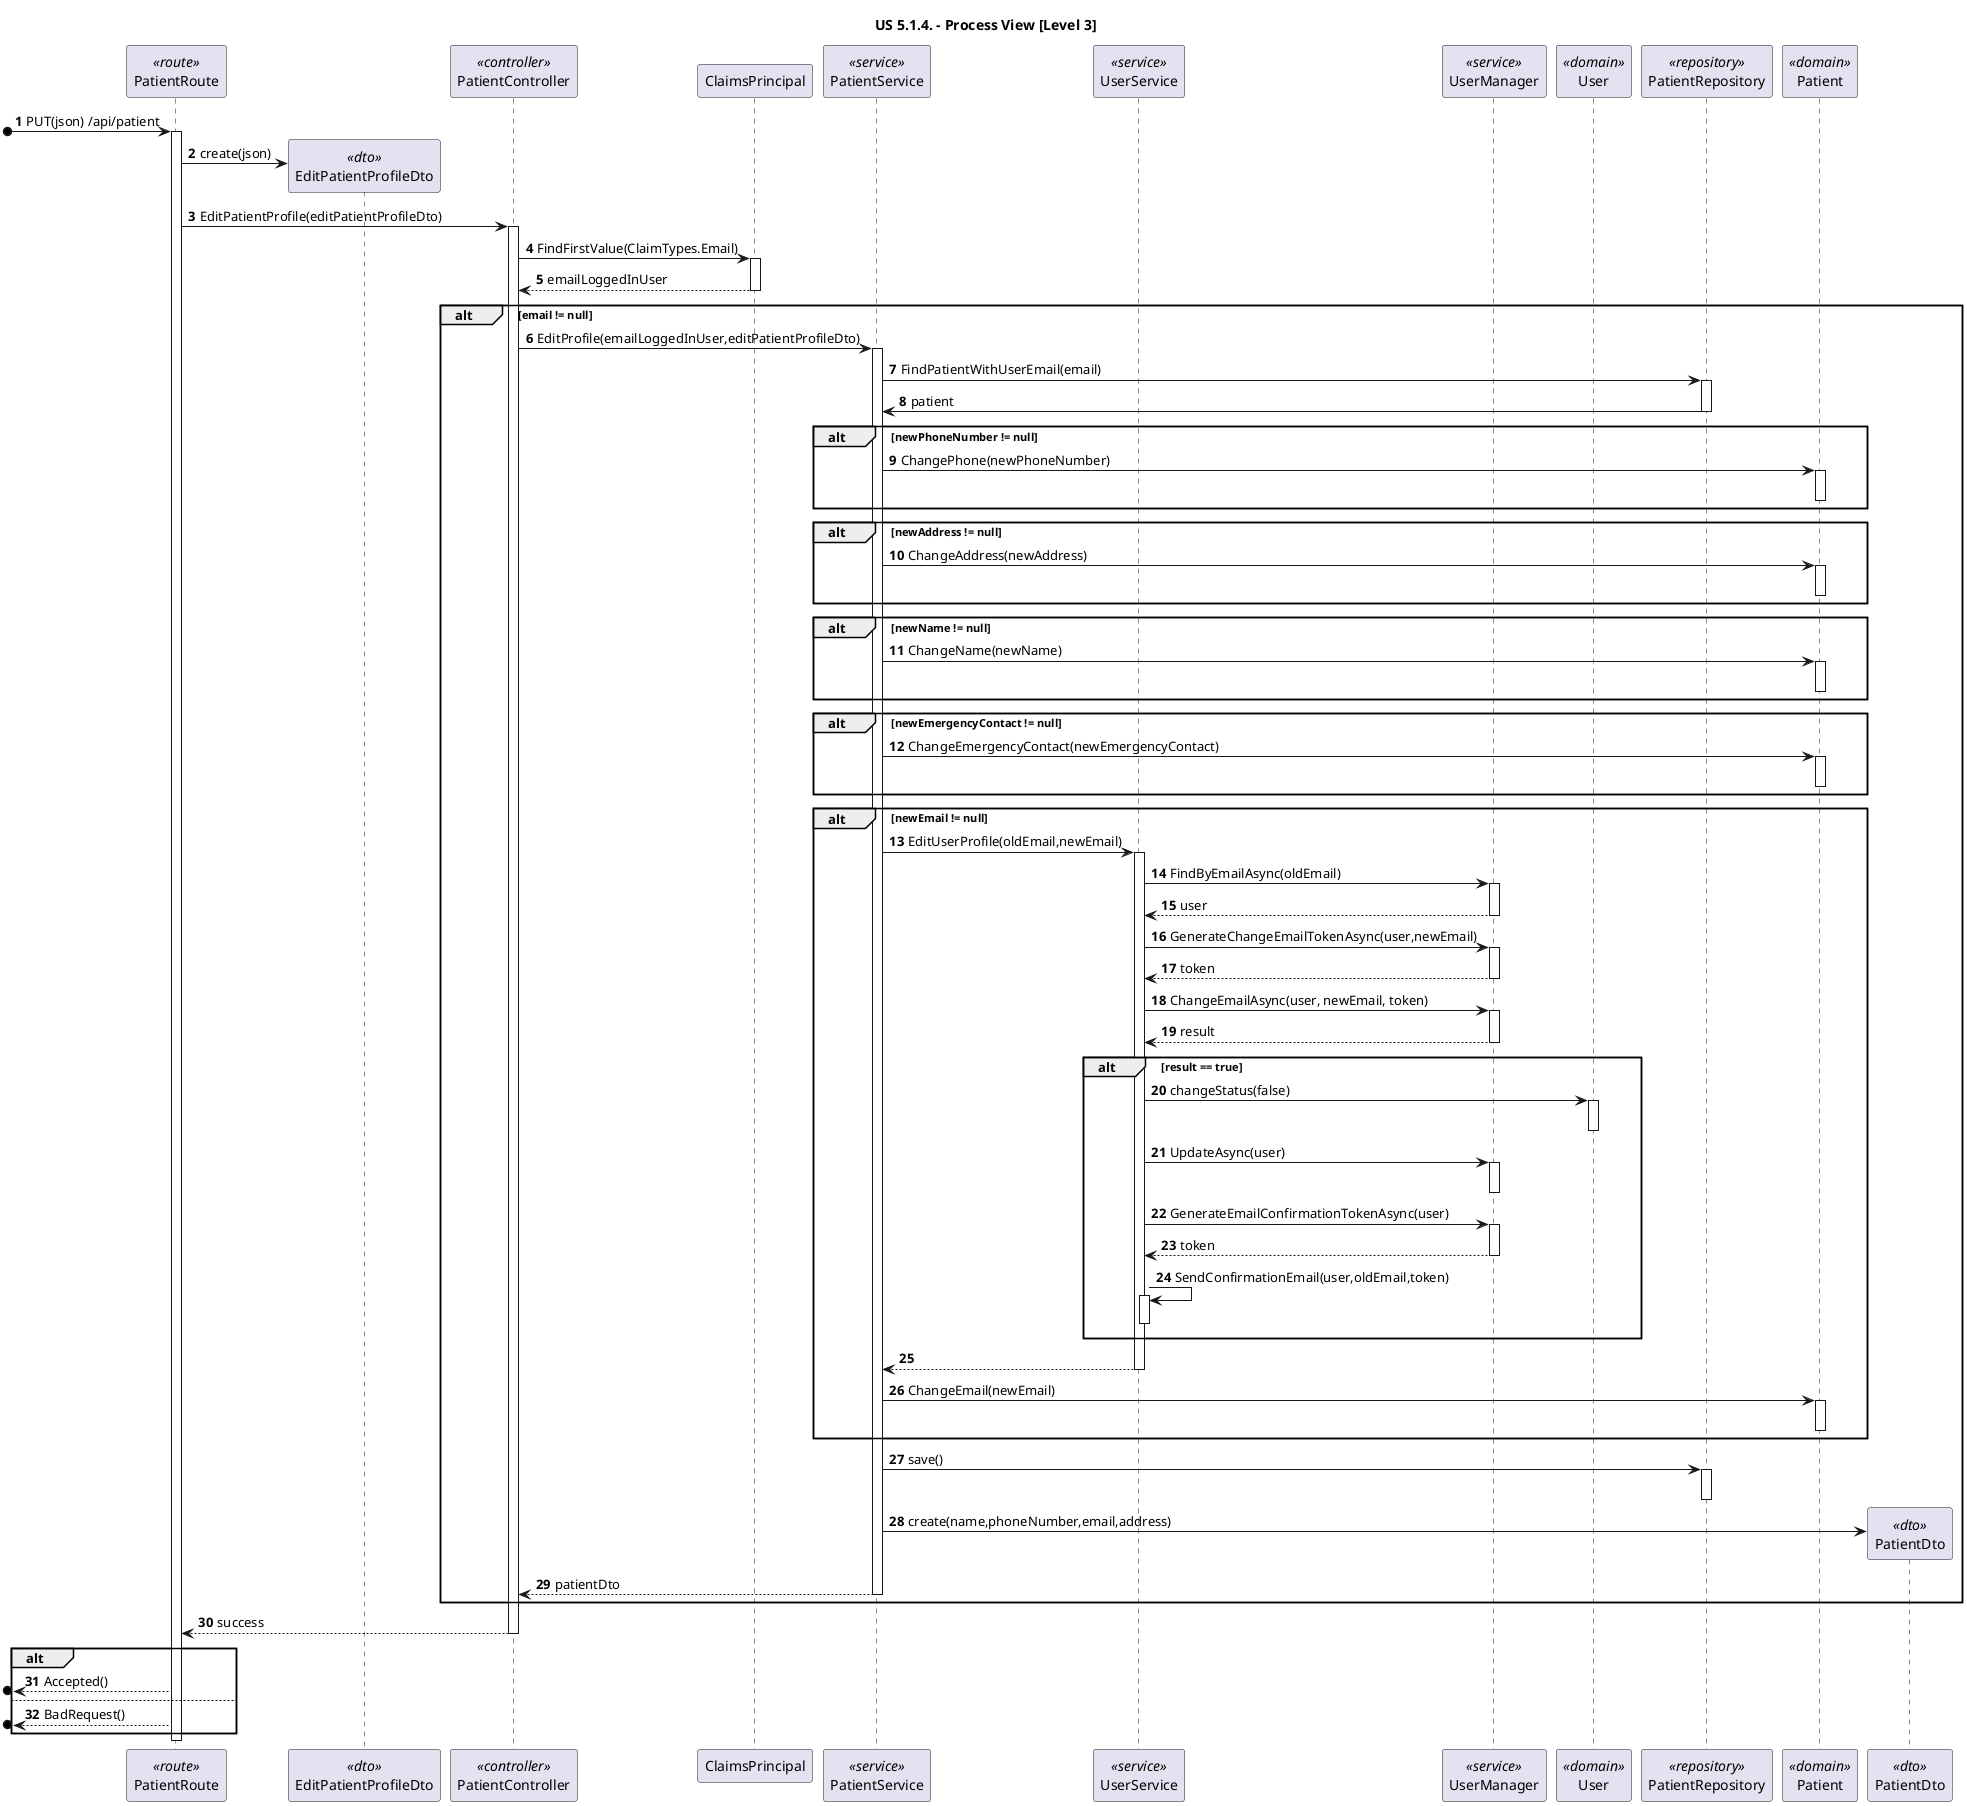 @startuml

title "US 5.1.4. - Process View [Level 3]"

autonumber
participant "PatientRoute" as ROUTE <<route>>
participant "EditPatientProfileDto" as pat_dto <<dto>>
participant "PatientController" as CTRL <<controller>>
participant "ClaimsPrincipal" as CLAIM
participant "PatientService" as SVC <<service>>
participant "UserService" as US_SVC <<service>>
participant "UserManager" as UM <<service>>
participant "User" as USER <<domain>>
participant "PatientRepository" as REPO <<repository>>
participant "Patient" as PATIENT <<domain>>
participant "PatientDto" as PATIENT_DTO <<dto>>



[o-> ROUTE: PUT(json) /api/patient
activate ROUTE

ROUTE -> pat_dto **: create(json)

ROUTE -> CTRL: EditPatientProfile(editPatientProfileDto)
activate CTRL

CTRL -> CLAIM : FindFirstValue(ClaimTypes.Email)
activate CLAIM

CLAIM --> CTRL : emailLoggedInUser
deactivate CLAIM

alt email != null

    CTRL -> SVC : EditProfile(emailLoggedInUser,editPatientProfileDto)
    activate SVC

    SVC -> REPO: FindPatientWithUserEmail(email)
    activate REPO

    REPO -> SVC: patient
    deactivate REPO

    alt newPhoneNumber != null
        SVC -> PATIENT : ChangePhone(newPhoneNumber)
        activate PATIENT
        deactivate PATIENT
        end alt

        alt newAddress != null
            SVC -> PATIENT : ChangeAddress(newAddress)
            activate PATIENT
            deactivate PATIENT
            end alt

            alt newName != null
                SVC -> PATIENT : ChangeName(newName)
                activate PATIENT
                deactivate PATIENT
                end alt

                alt newEmergencyContact != null
                    SVC -> PATIENT : ChangeEmergencyContact(newEmergencyContact)
                    activate PATIENT
                    deactivate PATIENT
                    end alt

                    alt newEmail != null

                        SVC -> US_SVC: EditUserProfile(oldEmail,newEmail)
                        activate US_SVC

                        US_SVC -> UM: FindByEmailAsync(oldEmail)
                        activate UM
                        UM --> US_SVC: user
                        deactivate UM

                        US_SVC -> UM: GenerateChangeEmailTokenAsync(user,newEmail)
                        activate UM

                        UM --> US_SVC: token
                        deactivate UM

                        US_SVC -> UM: ChangeEmailAsync(user, newEmail, token)
                        activate UM
                        UM --> US_SVC: result
                        deactivate UM

                        alt result == true

                            US_SVC -> USER: changeStatus(false)
                            activate USER
                            deactivate USER

                            US_SVC -> UM: UpdateAsync(user)
                            activate UM
                            deactivate UM

                            US_SVC -> UM: GenerateEmailConfirmationTokenAsync(user)
                            activate UM

                            UM --> US_SVC: token
                            deactivate UM

                            US_SVC -> US_SVC: SendConfirmationEmail(user,oldEmail,token)
                            activate US_SVC
                            deactivate US_SVC
                        end

                        US_SVC --> SVC:
                        deactivate US_SVC

                        SVC -> PATIENT : ChangeEmail(newEmail)
                        activate PATIENT
                        deactivate PATIENT
                        end alt

                        SVC -> REPO : save()
                        activate REPO
                        deactivate REPO

                        SVC-> PATIENT_DTO**: create(name,phoneNumber,email,address)


                        SVC --> CTRL: patientDto
                        deactivate SVC


                        end alt

                        CTRL --> ROUTE: success
                        deactivate CTRL

                        alt

                            [o<-- ROUTE: Accepted()

                        else

                            [o<-- ROUTE: BadRequest()

                            end alt

                            deactivate ROUTE
                            @enduml